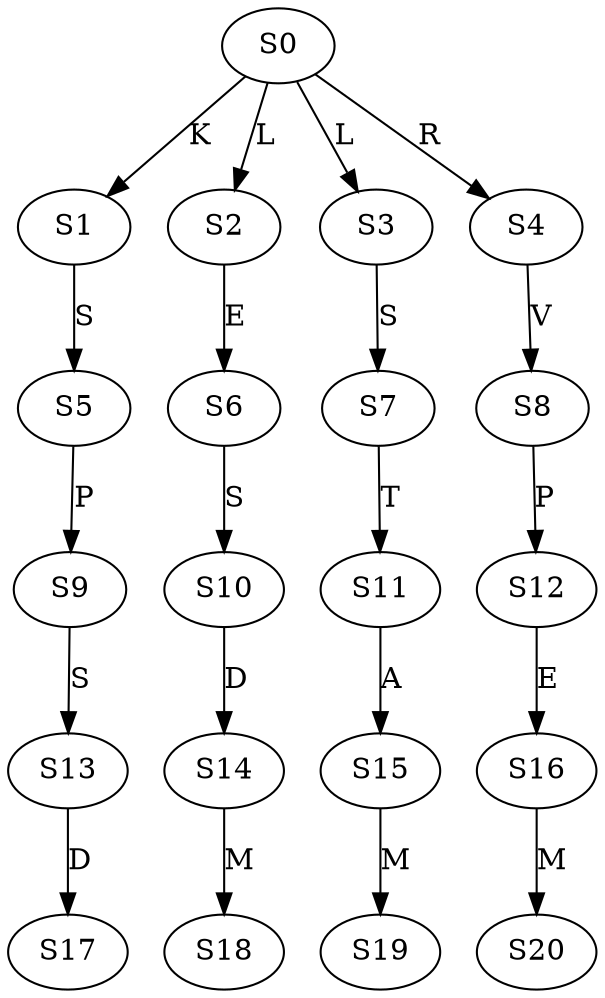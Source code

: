 strict digraph  {
	S0 -> S1 [ label = K ];
	S0 -> S2 [ label = L ];
	S0 -> S3 [ label = L ];
	S0 -> S4 [ label = R ];
	S1 -> S5 [ label = S ];
	S2 -> S6 [ label = E ];
	S3 -> S7 [ label = S ];
	S4 -> S8 [ label = V ];
	S5 -> S9 [ label = P ];
	S6 -> S10 [ label = S ];
	S7 -> S11 [ label = T ];
	S8 -> S12 [ label = P ];
	S9 -> S13 [ label = S ];
	S10 -> S14 [ label = D ];
	S11 -> S15 [ label = A ];
	S12 -> S16 [ label = E ];
	S13 -> S17 [ label = D ];
	S14 -> S18 [ label = M ];
	S15 -> S19 [ label = M ];
	S16 -> S20 [ label = M ];
}
